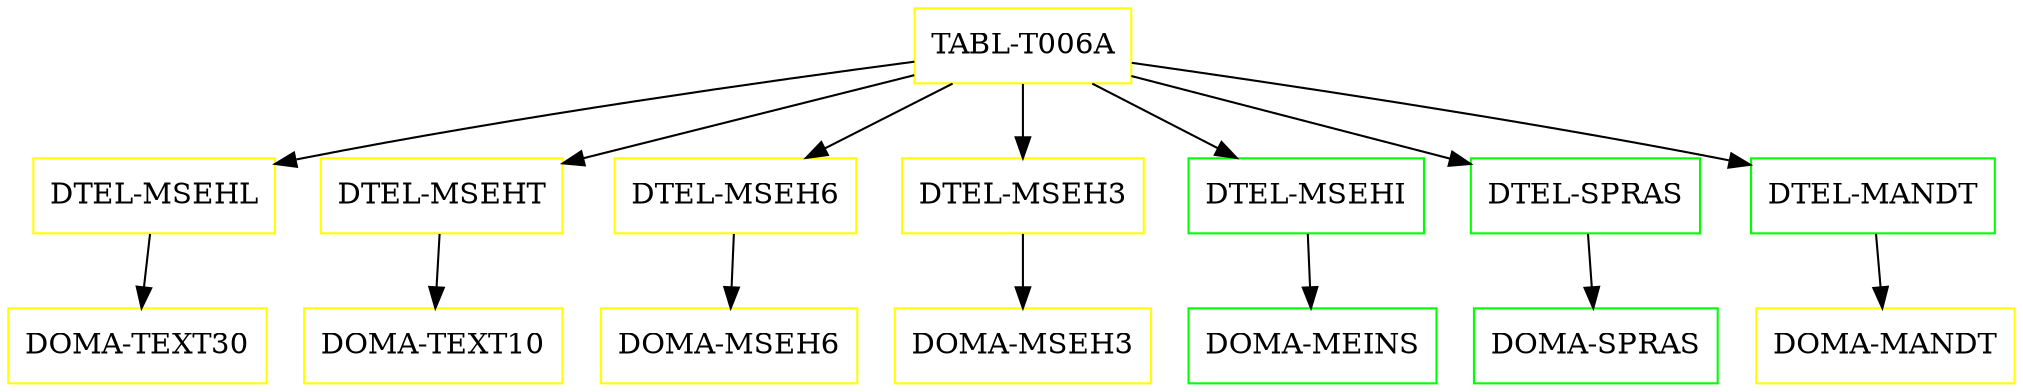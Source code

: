 digraph G {
  "TABL-T006A" [shape=box,color=yellow];
  "DTEL-MSEHL" [shape=box,color=yellow,URL="./DTEL_MSEHL.html"];
  "DOMA-TEXT30" [shape=box,color=yellow,URL="./DOMA_TEXT30.html"];
  "DTEL-MSEHT" [shape=box,color=yellow,URL="./DTEL_MSEHT.html"];
  "DOMA-TEXT10" [shape=box,color=yellow,URL="./DOMA_TEXT10.html"];
  "DTEL-MSEH6" [shape=box,color=yellow,URL="./DTEL_MSEH6.html"];
  "DOMA-MSEH6" [shape=box,color=yellow,URL="./DOMA_MSEH6.html"];
  "DTEL-MSEH3" [shape=box,color=yellow,URL="./DTEL_MSEH3.html"];
  "DOMA-MSEH3" [shape=box,color=yellow,URL="./DOMA_MSEH3.html"];
  "DTEL-MSEHI" [shape=box,color=green,URL="./DTEL_MSEHI.html"];
  "DOMA-MEINS" [shape=box,color=green,URL="./DOMA_MEINS.html"];
  "DTEL-SPRAS" [shape=box,color=green,URL="./DTEL_SPRAS.html"];
  "DOMA-SPRAS" [shape=box,color=green,URL="./DOMA_SPRAS.html"];
  "DTEL-MANDT" [shape=box,color=green,URL="./DTEL_MANDT.html"];
  "DOMA-MANDT" [shape=box,color=yellow,URL="./DOMA_MANDT.html"];
  "TABL-T006A" -> "DTEL-MANDT";
  "TABL-T006A" -> "DTEL-SPRAS";
  "TABL-T006A" -> "DTEL-MSEHI";
  "TABL-T006A" -> "DTEL-MSEH3";
  "TABL-T006A" -> "DTEL-MSEH6";
  "TABL-T006A" -> "DTEL-MSEHT";
  "TABL-T006A" -> "DTEL-MSEHL";
  "DTEL-MSEHL" -> "DOMA-TEXT30";
  "DTEL-MSEHT" -> "DOMA-TEXT10";
  "DTEL-MSEH6" -> "DOMA-MSEH6";
  "DTEL-MSEH3" -> "DOMA-MSEH3";
  "DTEL-MSEHI" -> "DOMA-MEINS";
  "DTEL-SPRAS" -> "DOMA-SPRAS";
  "DTEL-MANDT" -> "DOMA-MANDT";
}
